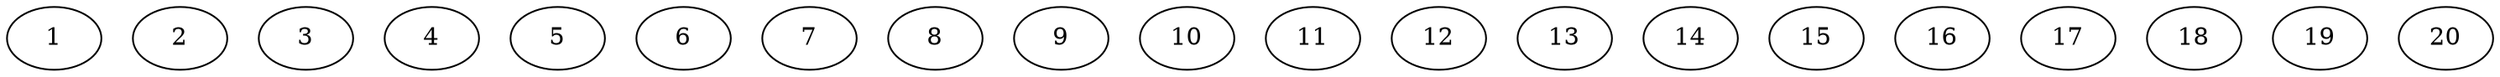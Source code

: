 // DAG automatically generated by daggen at Thu Oct  3 13:58:42 2019
// ./daggen --dot -n 20 --ccr 0.3 --fat 0.9 --regular 0.5 --density 0.5 --mindata 5242880 --maxdata 52428800 
digraph G {
  1 [size="106082987", alpha="0.20", expect_size="31824896"] 
  2 [size="116493653", alpha="0.18", expect_size="34948096"] 
  3 [size="108540587", alpha="0.06", expect_size="32562176"] 
  4 [size="63883947", alpha="0.11", expect_size="19165184"] 
  5 [size="57825280", alpha="0.05", expect_size="17347584"] 
  6 [size="167505920", alpha="0.02", expect_size="50251776"] 
  7 [size="78175573", alpha="0.04", expect_size="23452672"] 
  8 [size="145943893", alpha="0.01", expect_size="43783168"] 
  9 [size="174336000", alpha="0.02", expect_size="52300800"] 
  10 [size="63870293", alpha="0.08", expect_size="19161088"] 
  11 [size="53630293", alpha="0.12", expect_size="16089088"] 
  12 [size="50500267", alpha="0.01", expect_size="15150080"] 
  13 [size="36007253", alpha="0.04", expect_size="10802176"] 
  14 [size="85579093", alpha="0.01", expect_size="25673728"] 
  15 [size="169110187", alpha="0.03", expect_size="50733056"] 
  16 [size="50353493", alpha="0.05", expect_size="15106048"] 
  17 [size="64095573", alpha="0.04", expect_size="19228672"] 
  18 [size="97399467", alpha="0.18", expect_size="29219840"] 
  19 [size="108806827", alpha="0.20", expect_size="32642048"] 
  20 [size="123354453", alpha="0.08", expect_size="37006336"] 
}
